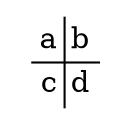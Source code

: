 graph {
  a [label=<
    <table border="0" columns="*" rows="*">
      <tr>
        <td>a</td>
        <td>b</td>
      </tr>
      <tr>
        <td>c</td>
        <td>d</td>
      </tr>
    </table>
  >, shape=none]
}
